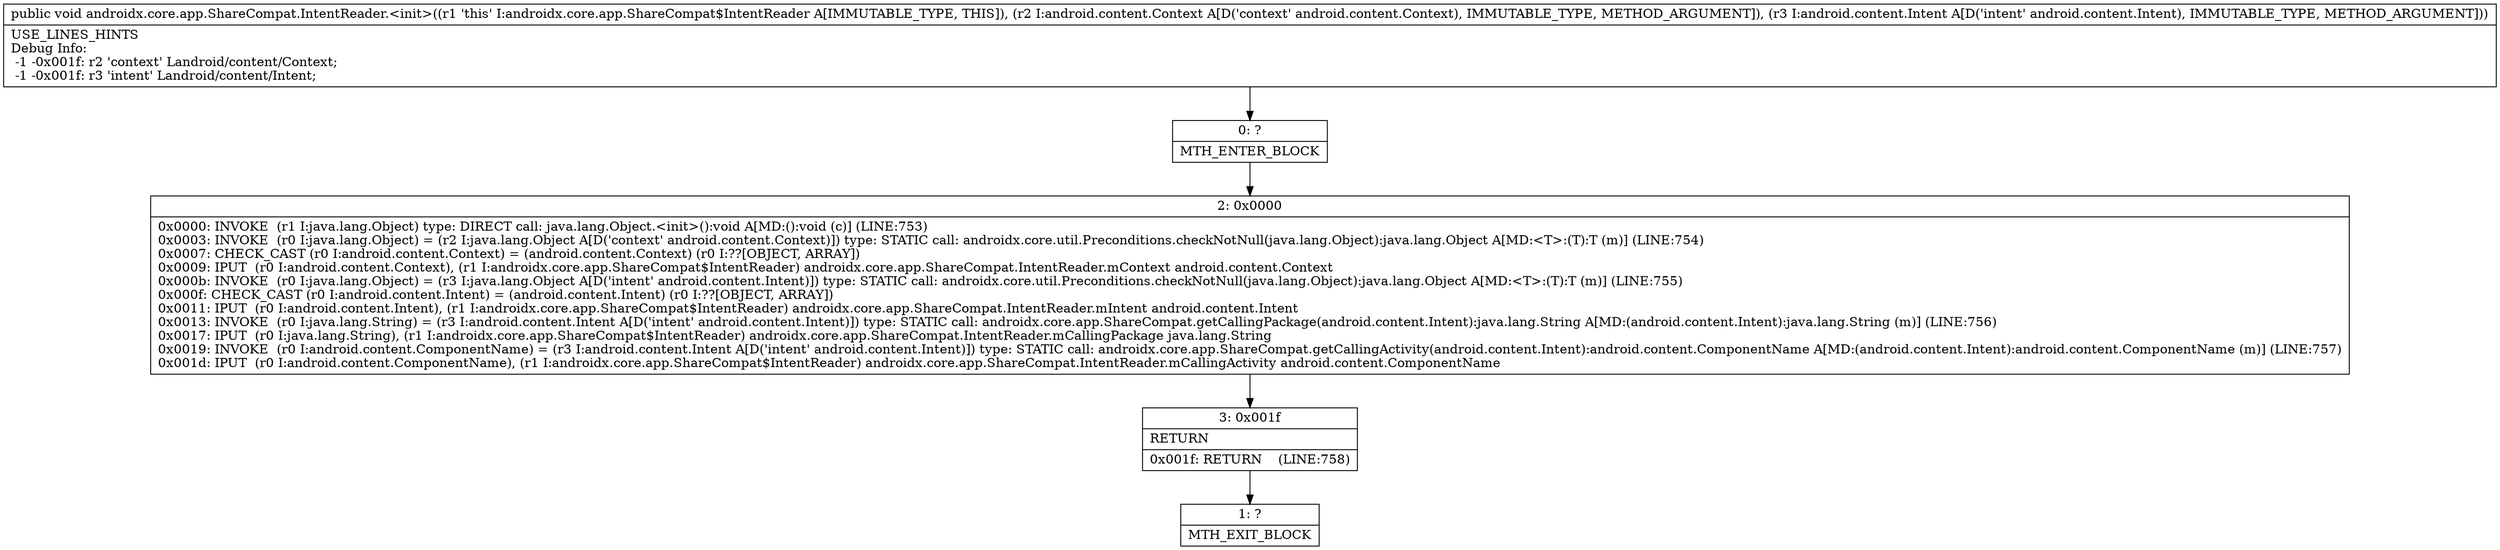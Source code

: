 digraph "CFG forandroidx.core.app.ShareCompat.IntentReader.\<init\>(Landroid\/content\/Context;Landroid\/content\/Intent;)V" {
Node_0 [shape=record,label="{0\:\ ?|MTH_ENTER_BLOCK\l}"];
Node_2 [shape=record,label="{2\:\ 0x0000|0x0000: INVOKE  (r1 I:java.lang.Object) type: DIRECT call: java.lang.Object.\<init\>():void A[MD:():void (c)] (LINE:753)\l0x0003: INVOKE  (r0 I:java.lang.Object) = (r2 I:java.lang.Object A[D('context' android.content.Context)]) type: STATIC call: androidx.core.util.Preconditions.checkNotNull(java.lang.Object):java.lang.Object A[MD:\<T\>:(T):T (m)] (LINE:754)\l0x0007: CHECK_CAST (r0 I:android.content.Context) = (android.content.Context) (r0 I:??[OBJECT, ARRAY]) \l0x0009: IPUT  (r0 I:android.content.Context), (r1 I:androidx.core.app.ShareCompat$IntentReader) androidx.core.app.ShareCompat.IntentReader.mContext android.content.Context \l0x000b: INVOKE  (r0 I:java.lang.Object) = (r3 I:java.lang.Object A[D('intent' android.content.Intent)]) type: STATIC call: androidx.core.util.Preconditions.checkNotNull(java.lang.Object):java.lang.Object A[MD:\<T\>:(T):T (m)] (LINE:755)\l0x000f: CHECK_CAST (r0 I:android.content.Intent) = (android.content.Intent) (r0 I:??[OBJECT, ARRAY]) \l0x0011: IPUT  (r0 I:android.content.Intent), (r1 I:androidx.core.app.ShareCompat$IntentReader) androidx.core.app.ShareCompat.IntentReader.mIntent android.content.Intent \l0x0013: INVOKE  (r0 I:java.lang.String) = (r3 I:android.content.Intent A[D('intent' android.content.Intent)]) type: STATIC call: androidx.core.app.ShareCompat.getCallingPackage(android.content.Intent):java.lang.String A[MD:(android.content.Intent):java.lang.String (m)] (LINE:756)\l0x0017: IPUT  (r0 I:java.lang.String), (r1 I:androidx.core.app.ShareCompat$IntentReader) androidx.core.app.ShareCompat.IntentReader.mCallingPackage java.lang.String \l0x0019: INVOKE  (r0 I:android.content.ComponentName) = (r3 I:android.content.Intent A[D('intent' android.content.Intent)]) type: STATIC call: androidx.core.app.ShareCompat.getCallingActivity(android.content.Intent):android.content.ComponentName A[MD:(android.content.Intent):android.content.ComponentName (m)] (LINE:757)\l0x001d: IPUT  (r0 I:android.content.ComponentName), (r1 I:androidx.core.app.ShareCompat$IntentReader) androidx.core.app.ShareCompat.IntentReader.mCallingActivity android.content.ComponentName \l}"];
Node_3 [shape=record,label="{3\:\ 0x001f|RETURN\l|0x001f: RETURN    (LINE:758)\l}"];
Node_1 [shape=record,label="{1\:\ ?|MTH_EXIT_BLOCK\l}"];
MethodNode[shape=record,label="{public void androidx.core.app.ShareCompat.IntentReader.\<init\>((r1 'this' I:androidx.core.app.ShareCompat$IntentReader A[IMMUTABLE_TYPE, THIS]), (r2 I:android.content.Context A[D('context' android.content.Context), IMMUTABLE_TYPE, METHOD_ARGUMENT]), (r3 I:android.content.Intent A[D('intent' android.content.Intent), IMMUTABLE_TYPE, METHOD_ARGUMENT]))  | USE_LINES_HINTS\lDebug Info:\l  \-1 \-0x001f: r2 'context' Landroid\/content\/Context;\l  \-1 \-0x001f: r3 'intent' Landroid\/content\/Intent;\l}"];
MethodNode -> Node_0;Node_0 -> Node_2;
Node_2 -> Node_3;
Node_3 -> Node_1;
}

